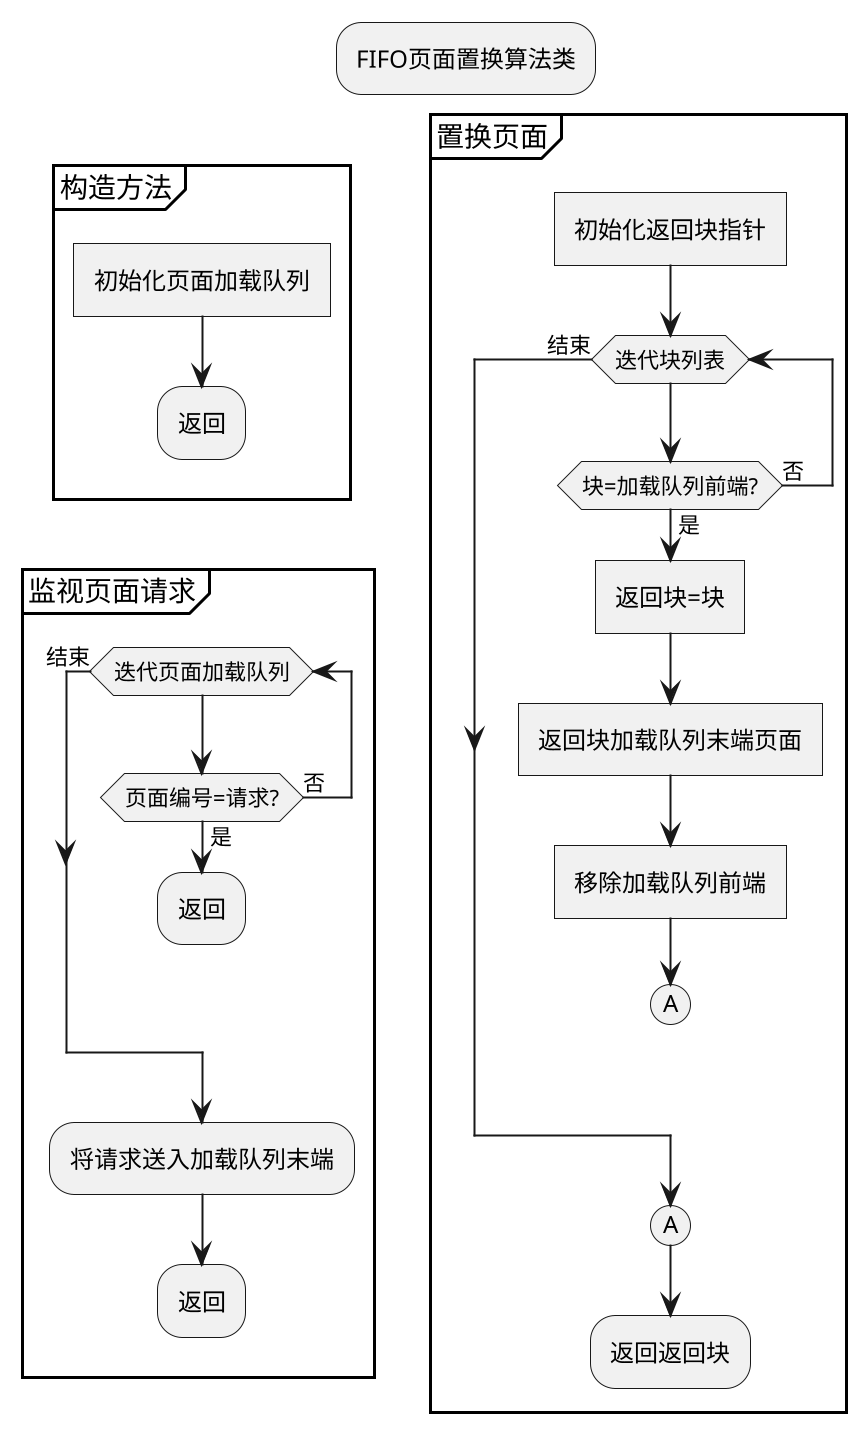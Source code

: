 @startuml
scale 2
:FIFO页面置换算法类;
detach
split
    -[hidden]->
    partition 构造方法 {
        :初始化页面加载队列]
        :返回;
        detach
    }
    partition 监视页面请求 {
        while(迭代页面加载队列)is( )
            if(页面编号=请求?)then(是)
                :返回;
                detach
            else(否)
            endif
        endwhile(结束)
        :将请求送入加载队列末端;
        :返回;
        detach
    }
split again
    -[hidden]->
    partition 置换页面 {
        :初始化返回块指针]
            while(迭代块列表)is( )
                if(块=加载队列前端?)then(是)
                    :返回块=块]
                    :返回块加载队列末端页面]
                    :移除加载队列前端]
                    (A)
                    detach
                else(否)
                endif
            endwhile(结束)
        (A)
        :返回返回块;
        detach
    }
end split
@enduml